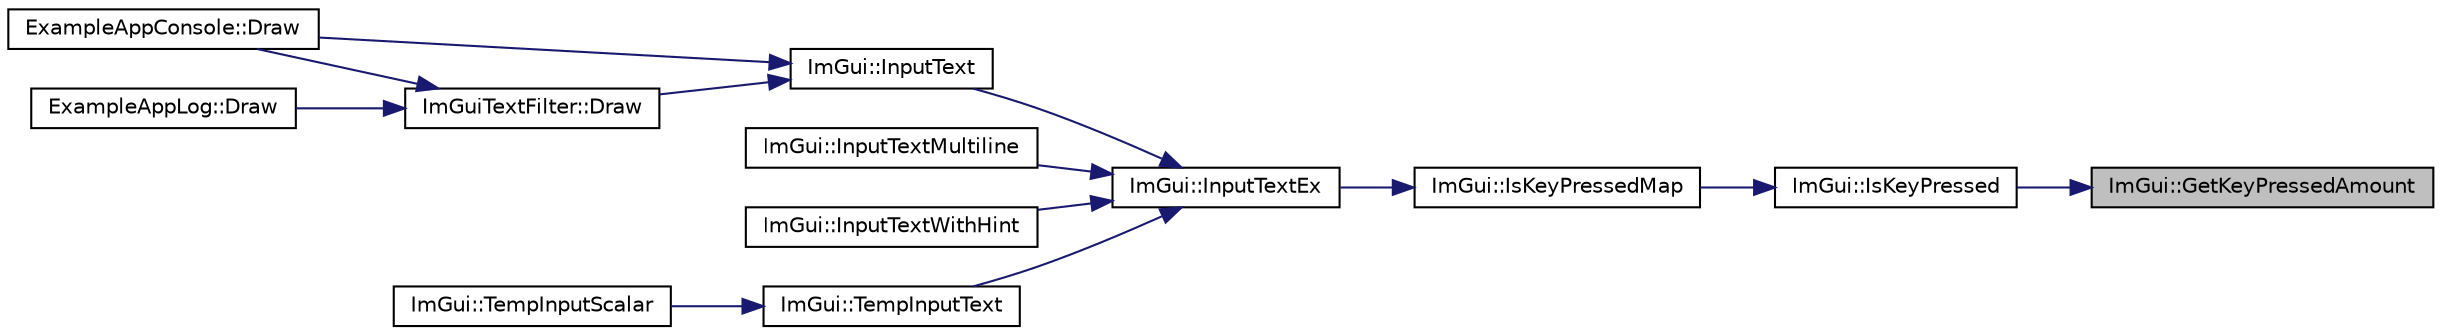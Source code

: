 digraph "ImGui::GetKeyPressedAmount"
{
 // LATEX_PDF_SIZE
  edge [fontname="Helvetica",fontsize="10",labelfontname="Helvetica",labelfontsize="10"];
  node [fontname="Helvetica",fontsize="10",shape=record];
  rankdir="RL";
  Node1 [label="ImGui::GetKeyPressedAmount",height=0.2,width=0.4,color="black", fillcolor="grey75", style="filled", fontcolor="black",tooltip=" "];
  Node1 -> Node2 [dir="back",color="midnightblue",fontsize="10",style="solid"];
  Node2 [label="ImGui::IsKeyPressed",height=0.2,width=0.4,color="black", fillcolor="white", style="filled",URL="$namespace_im_gui.html#a83331a8afa5316bc98ed9c98b151ac01",tooltip=" "];
  Node2 -> Node3 [dir="back",color="midnightblue",fontsize="10",style="solid"];
  Node3 [label="ImGui::IsKeyPressedMap",height=0.2,width=0.4,color="black", fillcolor="white", style="filled",URL="$namespace_im_gui.html#aa4c4806c81aef3abe125b209f19d4a2b",tooltip=" "];
  Node3 -> Node4 [dir="back",color="midnightblue",fontsize="10",style="solid"];
  Node4 [label="ImGui::InputTextEx",height=0.2,width=0.4,color="black", fillcolor="white", style="filled",URL="$namespace_im_gui.html#af89af17ecc11653f25fea1e50e195de6",tooltip=" "];
  Node4 -> Node5 [dir="back",color="midnightblue",fontsize="10",style="solid"];
  Node5 [label="ImGui::InputText",height=0.2,width=0.4,color="black", fillcolor="white", style="filled",URL="$namespace_im_gui.html#aa72b5760a3a206729723a587ac7c8519",tooltip=" "];
  Node5 -> Node6 [dir="back",color="midnightblue",fontsize="10",style="solid"];
  Node6 [label="ImGuiTextFilter::Draw",height=0.2,width=0.4,color="black", fillcolor="white", style="filled",URL="$struct_im_gui_text_filter.html#ab93ad5985019ff9d3781606551fc26cc",tooltip=" "];
  Node6 -> Node7 [dir="back",color="midnightblue",fontsize="10",style="solid"];
  Node7 [label="ExampleAppConsole::Draw",height=0.2,width=0.4,color="black", fillcolor="white", style="filled",URL="$struct_example_app_console.html#a0518a09c7e8648dd52c7c06df19ac17a",tooltip=" "];
  Node6 -> Node8 [dir="back",color="midnightblue",fontsize="10",style="solid"];
  Node8 [label="ExampleAppLog::Draw",height=0.2,width=0.4,color="black", fillcolor="white", style="filled",URL="$struct_example_app_log.html#a5ad3a4bdb89171b84aeaff96948a1f77",tooltip=" "];
  Node5 -> Node7 [dir="back",color="midnightblue",fontsize="10",style="solid"];
  Node4 -> Node9 [dir="back",color="midnightblue",fontsize="10",style="solid"];
  Node9 [label="ImGui::InputTextMultiline",height=0.2,width=0.4,color="black", fillcolor="white", style="filled",URL="$namespace_im_gui.html#a0470693929ed9930cbf5b737577c2414",tooltip=" "];
  Node4 -> Node10 [dir="back",color="midnightblue",fontsize="10",style="solid"];
  Node10 [label="ImGui::InputTextWithHint",height=0.2,width=0.4,color="black", fillcolor="white", style="filled",URL="$namespace_im_gui.html#aee5a5127f494966ad16e578714e8fac2",tooltip=" "];
  Node4 -> Node11 [dir="back",color="midnightblue",fontsize="10",style="solid"];
  Node11 [label="ImGui::TempInputText",height=0.2,width=0.4,color="black", fillcolor="white", style="filled",URL="$namespace_im_gui.html#ae85def71d2fcf5409035b583b315964e",tooltip=" "];
  Node11 -> Node12 [dir="back",color="midnightblue",fontsize="10",style="solid"];
  Node12 [label="ImGui::TempInputScalar",height=0.2,width=0.4,color="black", fillcolor="white", style="filled",URL="$namespace_im_gui.html#a392fed3e7db2a75abf217bf84c6abce9",tooltip=" "];
}
